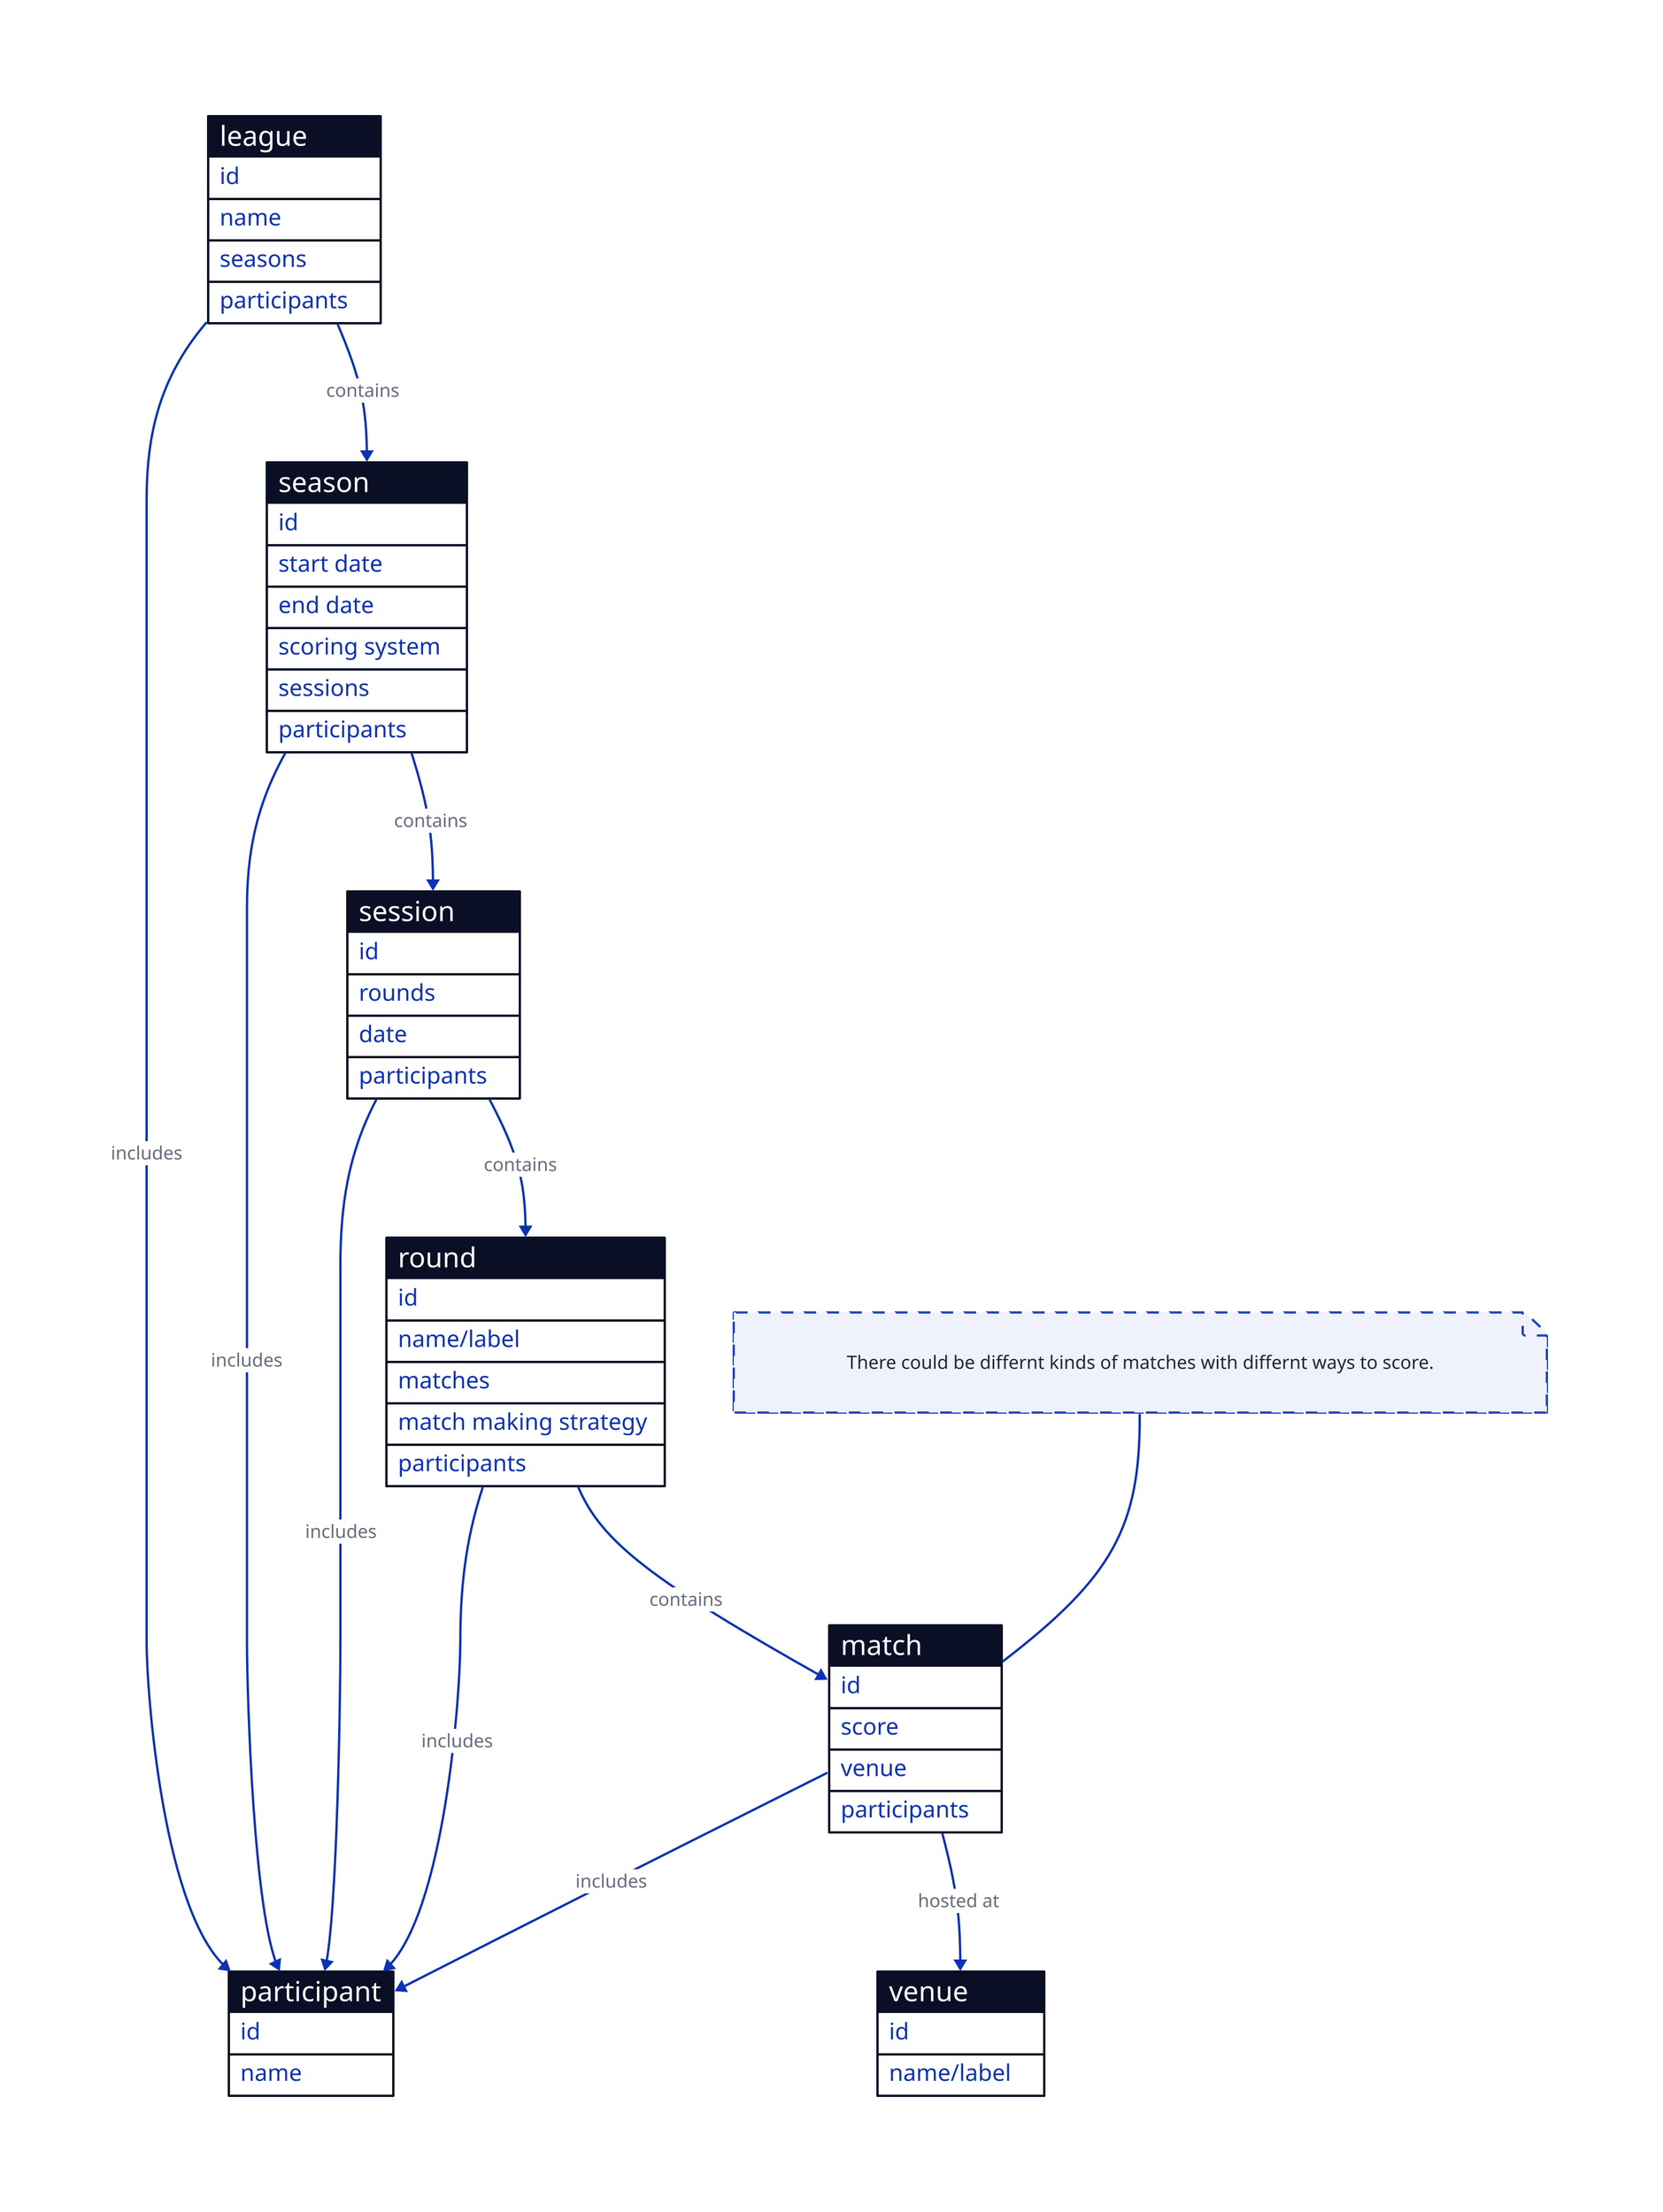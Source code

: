 league -> season -> session -> round -> match: contains
league -> participant : includes
season -> participant : includes
session -> participant : includes
round -> participant : includes
match -> participant : includes
match -> venue : "hosted at"

league: {
  shape: sql_table
  id
  name
  seasons
  participants
  }

season: {
  shape: sql_table
  id
  start date
  end date
  scoring system
  sessions
  participants
}

session: {
  shape: sql_table
  id
  rounds
  date
  participants
  }

round : {
  shape: sql_table
  id
  name/label
  matches
  match making strategy
  participants
}

match: {
  shape: sql_table
  id
  score
  venue
  participants
}

matchNote -- match

matchNote: |md
  There could be differnt kinds of matches with differnt ways to score.
| {
  shape: page
  style.stroke-dash: 5
  style.opacity: 0.9
}

participant: {
shape: sql_table
id
name
}

venue: {
shape: sql_table
id
name/label
}
